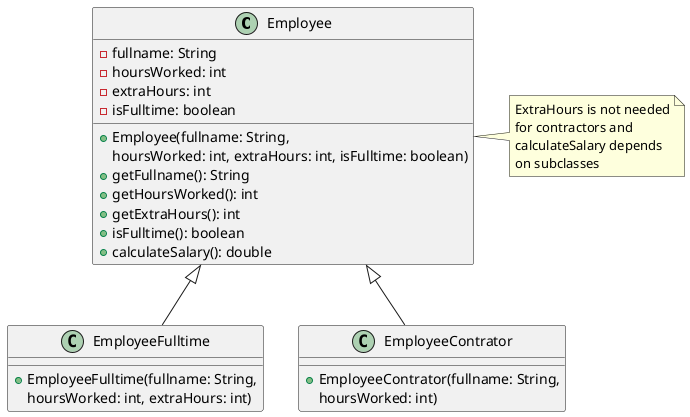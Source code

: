 @startuml

class Employee {
  - fullname: String
  - hoursWorked: int
  - extraHours: int
  - isFulltime: boolean
  + Employee(fullname: String,
  hoursWorked: int, extraHours: int, isFulltime: boolean)
  + getFullname(): String
  + getHoursWorked(): int
  + getExtraHours(): int
  + isFulltime(): boolean
  + calculateSalary(): double
}

class EmployeeFulltime extends Employee {
  + EmployeeFulltime(fullname: String,
  hoursWorked: int, extraHours: int)
}

class EmployeeContrator extends Employee {
  + EmployeeContrator(fullname: String,
  hoursWorked: int)
}
note right of Employee
    ExtraHours is not needed
    for contractors and
    calculateSalary depends
    on subclasses
end note

@enduml